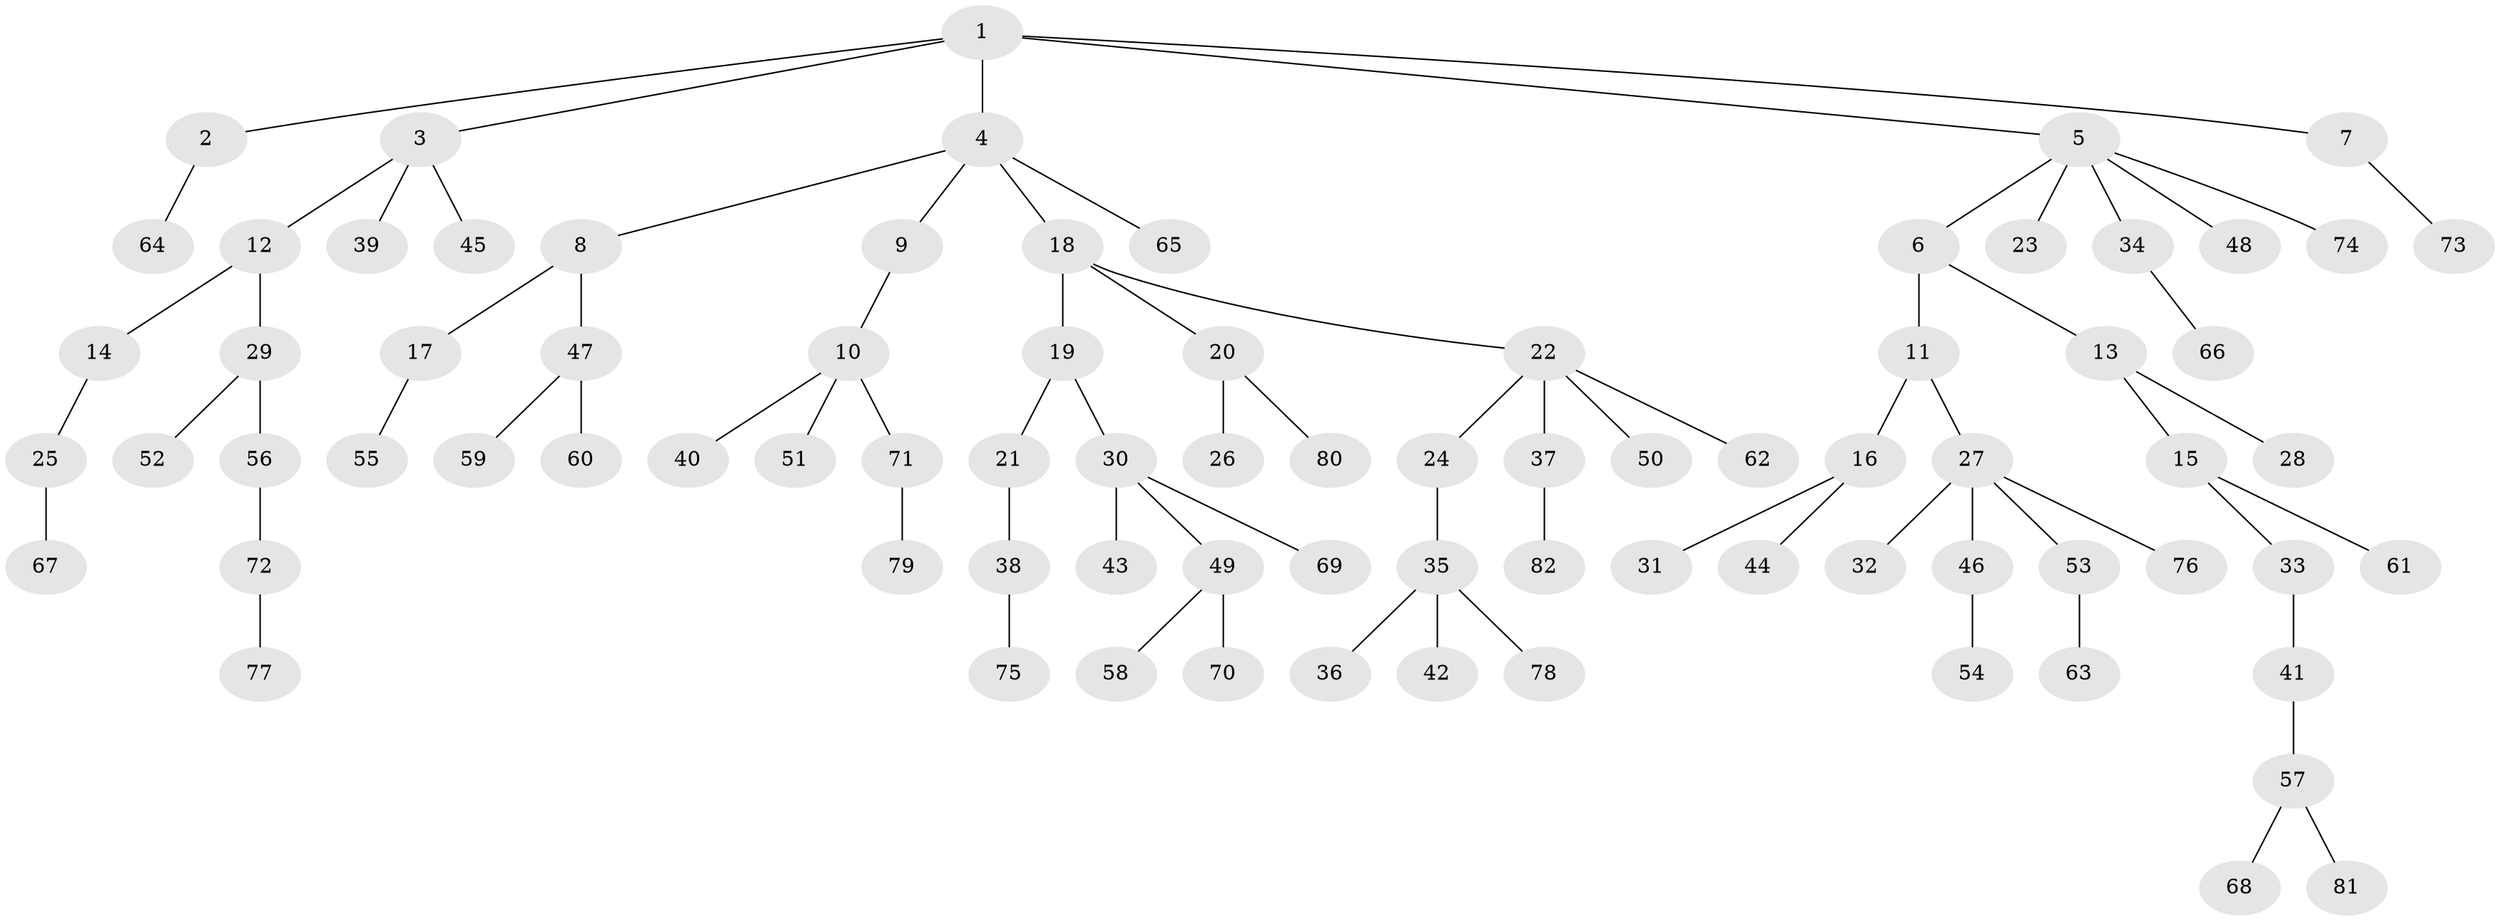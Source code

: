 // Generated by graph-tools (version 1.1) at 2025/02/03/09/25 03:02:23]
// undirected, 82 vertices, 81 edges
graph export_dot {
graph [start="1"]
  node [color=gray90,style=filled];
  1;
  2;
  3;
  4;
  5;
  6;
  7;
  8;
  9;
  10;
  11;
  12;
  13;
  14;
  15;
  16;
  17;
  18;
  19;
  20;
  21;
  22;
  23;
  24;
  25;
  26;
  27;
  28;
  29;
  30;
  31;
  32;
  33;
  34;
  35;
  36;
  37;
  38;
  39;
  40;
  41;
  42;
  43;
  44;
  45;
  46;
  47;
  48;
  49;
  50;
  51;
  52;
  53;
  54;
  55;
  56;
  57;
  58;
  59;
  60;
  61;
  62;
  63;
  64;
  65;
  66;
  67;
  68;
  69;
  70;
  71;
  72;
  73;
  74;
  75;
  76;
  77;
  78;
  79;
  80;
  81;
  82;
  1 -- 2;
  1 -- 3;
  1 -- 4;
  1 -- 5;
  1 -- 7;
  2 -- 64;
  3 -- 12;
  3 -- 39;
  3 -- 45;
  4 -- 8;
  4 -- 9;
  4 -- 18;
  4 -- 65;
  5 -- 6;
  5 -- 23;
  5 -- 34;
  5 -- 48;
  5 -- 74;
  6 -- 11;
  6 -- 13;
  7 -- 73;
  8 -- 17;
  8 -- 47;
  9 -- 10;
  10 -- 40;
  10 -- 51;
  10 -- 71;
  11 -- 16;
  11 -- 27;
  12 -- 14;
  12 -- 29;
  13 -- 15;
  13 -- 28;
  14 -- 25;
  15 -- 33;
  15 -- 61;
  16 -- 31;
  16 -- 44;
  17 -- 55;
  18 -- 19;
  18 -- 20;
  18 -- 22;
  19 -- 21;
  19 -- 30;
  20 -- 26;
  20 -- 80;
  21 -- 38;
  22 -- 24;
  22 -- 37;
  22 -- 50;
  22 -- 62;
  24 -- 35;
  25 -- 67;
  27 -- 32;
  27 -- 46;
  27 -- 53;
  27 -- 76;
  29 -- 52;
  29 -- 56;
  30 -- 43;
  30 -- 49;
  30 -- 69;
  33 -- 41;
  34 -- 66;
  35 -- 36;
  35 -- 42;
  35 -- 78;
  37 -- 82;
  38 -- 75;
  41 -- 57;
  46 -- 54;
  47 -- 59;
  47 -- 60;
  49 -- 58;
  49 -- 70;
  53 -- 63;
  56 -- 72;
  57 -- 68;
  57 -- 81;
  71 -- 79;
  72 -- 77;
}
